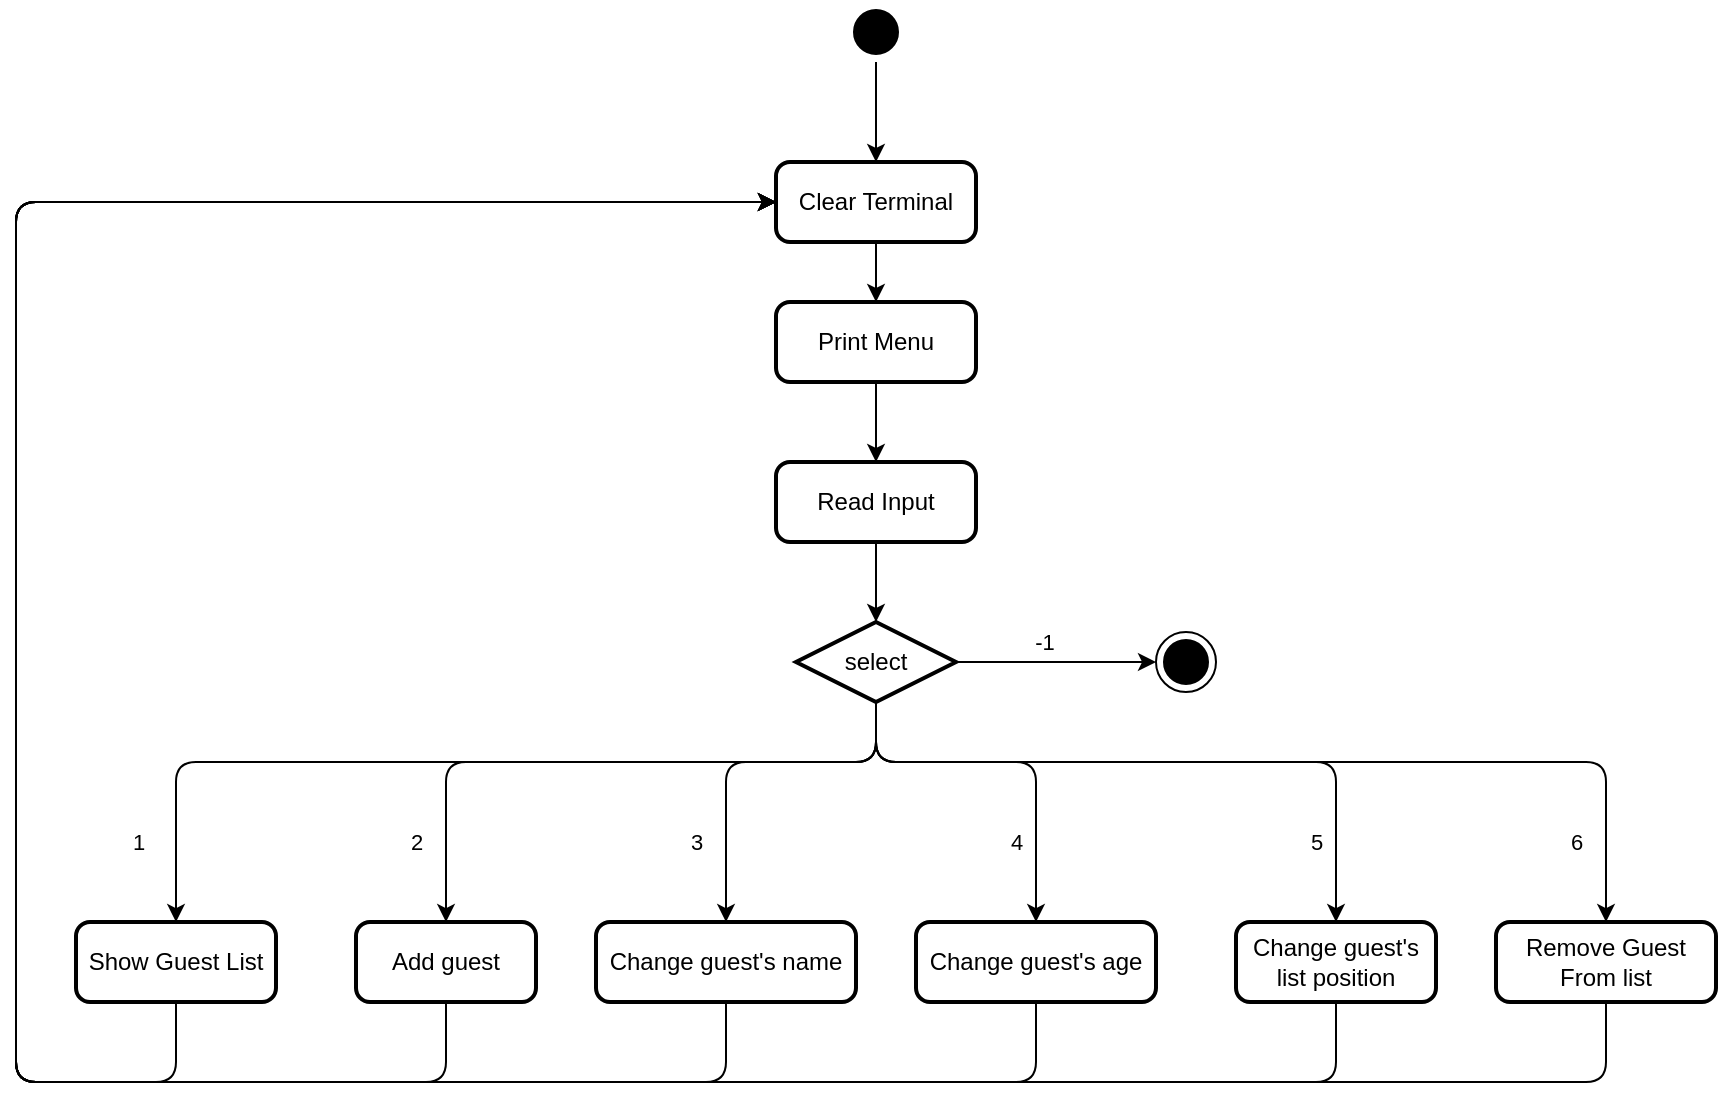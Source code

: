 <mxfile version="13.7.9" type="device"><diagram id="RhbGf4nqeW82p4Ea9uvp" name="Page-1"><mxGraphModel dx="1673" dy="967" grid="1" gridSize="10" guides="1" tooltips="1" connect="1" arrows="1" fold="1" page="1" pageScale="1" pageWidth="1920" pageHeight="1200" math="0" shadow="0"><root><mxCell id="0"/><mxCell id="1" parent="0"/><mxCell id="ypAei9CtxCtGfXP7TZWK-33" value="" style="edgeStyle=orthogonalEdgeStyle;rounded=1;orthogonalLoop=1;jettySize=auto;html=1;strokeColor=#000000;" edge="1" parent="1" source="fhkOCV9rExHdYapnSbqb-5" target="ypAei9CtxCtGfXP7TZWK-32"><mxGeometry relative="1" as="geometry"/></mxCell><mxCell id="fhkOCV9rExHdYapnSbqb-5" value="" style="ellipse;html=1;shape=startState;fillColor=#000000;" parent="1" vertex="1"><mxGeometry x="945" y="100" width="30" height="30" as="geometry"/></mxCell><mxCell id="WNatrVgWe7KQeNptW0Sx-4" value="" style="edgeStyle=orthogonalEdgeStyle;rounded=0;orthogonalLoop=1;jettySize=auto;html=1;" parent="1" source="fhkOCV9rExHdYapnSbqb-8" target="WNatrVgWe7KQeNptW0Sx-3" edge="1"><mxGeometry relative="1" as="geometry"/></mxCell><mxCell id="fhkOCV9rExHdYapnSbqb-8" value="Print Menu" style="rounded=1;whiteSpace=wrap;html=1;absoluteArcSize=1;arcSize=14;strokeWidth=2;" parent="1" vertex="1"><mxGeometry x="910" y="250" width="100" height="40" as="geometry"/></mxCell><mxCell id="ypAei9CtxCtGfXP7TZWK-5" value="" style="edgeStyle=orthogonalEdgeStyle;rounded=0;orthogonalLoop=1;jettySize=auto;html=1;strokeColor=#000000;" edge="1" parent="1" source="WNatrVgWe7KQeNptW0Sx-3" target="ypAei9CtxCtGfXP7TZWK-2"><mxGeometry relative="1" as="geometry"/></mxCell><mxCell id="WNatrVgWe7KQeNptW0Sx-3" value="Read Input" style="rounded=1;whiteSpace=wrap;html=1;absoluteArcSize=1;arcSize=14;strokeWidth=2;" parent="1" vertex="1"><mxGeometry x="910" y="330" width="100" height="40" as="geometry"/></mxCell><mxCell id="ypAei9CtxCtGfXP7TZWK-1" value="" style="ellipse;html=1;shape=endState;fillColor=#000000;" vertex="1" parent="1"><mxGeometry x="1100" y="415" width="30" height="30" as="geometry"/></mxCell><mxCell id="ypAei9CtxCtGfXP7TZWK-6" style="edgeStyle=orthogonalEdgeStyle;rounded=0;orthogonalLoop=1;jettySize=auto;html=1;exitX=1;exitY=0.5;exitDx=0;exitDy=0;strokeColor=#000000;" edge="1" parent="1" source="ypAei9CtxCtGfXP7TZWK-2" target="ypAei9CtxCtGfXP7TZWK-1"><mxGeometry relative="1" as="geometry"/></mxCell><mxCell id="ypAei9CtxCtGfXP7TZWK-7" value="-1" style="edgeLabel;html=1;align=center;verticalAlign=middle;resizable=0;points=[];" vertex="1" connectable="0" parent="ypAei9CtxCtGfXP7TZWK-6"><mxGeometry x="-0.132" y="-1" relative="1" as="geometry"><mxPoint y="-11" as="offset"/></mxGeometry></mxCell><mxCell id="ypAei9CtxCtGfXP7TZWK-9" style="edgeStyle=orthogonalEdgeStyle;rounded=1;orthogonalLoop=1;jettySize=auto;html=1;strokeColor=#000000;" edge="1" parent="1" source="ypAei9CtxCtGfXP7TZWK-2" target="ypAei9CtxCtGfXP7TZWK-8"><mxGeometry relative="1" as="geometry"><mxPoint x="860.0" y="450.03" as="sourcePoint"/><mxPoint x="630" y="520.03" as="targetPoint"/><Array as="points"><mxPoint x="960" y="480"/><mxPoint x="610" y="480"/></Array></mxGeometry></mxCell><mxCell id="ypAei9CtxCtGfXP7TZWK-10" value="1" style="edgeLabel;html=1;align=center;verticalAlign=middle;resizable=0;points=[];" vertex="1" connectable="0" parent="ypAei9CtxCtGfXP7TZWK-9"><mxGeometry x="-0.139" y="1" relative="1" as="geometry"><mxPoint x="-201.67" y="39.03" as="offset"/></mxGeometry></mxCell><mxCell id="ypAei9CtxCtGfXP7TZWK-13" style="edgeStyle=orthogonalEdgeStyle;rounded=1;orthogonalLoop=1;jettySize=auto;html=1;strokeColor=#000000;" edge="1" parent="1" source="ypAei9CtxCtGfXP7TZWK-2" target="ypAei9CtxCtGfXP7TZWK-12"><mxGeometry relative="1" as="geometry"><mxPoint x="859.941" y="450.001" as="sourcePoint"/><mxPoint x="1360" y="520.03" as="targetPoint"/><Array as="points"><mxPoint x="960" y="480"/><mxPoint x="1325" y="480"/></Array></mxGeometry></mxCell><mxCell id="ypAei9CtxCtGfXP7TZWK-14" value="6" style="edgeLabel;html=1;align=center;verticalAlign=middle;resizable=0;points=[];" vertex="1" connectable="0" parent="ypAei9CtxCtGfXP7TZWK-13"><mxGeometry x="0.353" y="3" relative="1" as="geometry"><mxPoint x="58.33" y="43.03" as="offset"/></mxGeometry></mxCell><mxCell id="ypAei9CtxCtGfXP7TZWK-17" style="edgeStyle=orthogonalEdgeStyle;rounded=1;orthogonalLoop=1;jettySize=auto;html=1;entryX=0.5;entryY=0;entryDx=0;entryDy=0;strokeColor=#000000;" edge="1" parent="1" source="ypAei9CtxCtGfXP7TZWK-2" target="ypAei9CtxCtGfXP7TZWK-16"><mxGeometry relative="1" as="geometry"><mxPoint x="860.0" y="450.03" as="sourcePoint"/><Array as="points"><mxPoint x="960" y="480"/><mxPoint x="745" y="480"/></Array></mxGeometry></mxCell><mxCell id="ypAei9CtxCtGfXP7TZWK-18" value="2" style="edgeLabel;html=1;align=center;verticalAlign=middle;resizable=0;points=[];" vertex="1" connectable="0" parent="ypAei9CtxCtGfXP7TZWK-17"><mxGeometry x="0.37" y="4" relative="1" as="geometry"><mxPoint x="-37.5" y="36" as="offset"/></mxGeometry></mxCell><mxCell id="ypAei9CtxCtGfXP7TZWK-21" style="edgeStyle=orthogonalEdgeStyle;rounded=1;orthogonalLoop=1;jettySize=auto;html=1;strokeColor=#000000;" edge="1" parent="1" source="ypAei9CtxCtGfXP7TZWK-2" target="ypAei9CtxCtGfXP7TZWK-20"><mxGeometry relative="1" as="geometry"><mxPoint x="859.941" y="450.001" as="sourcePoint"/><Array as="points"><mxPoint x="960" y="480"/><mxPoint x="885" y="480"/></Array></mxGeometry></mxCell><mxCell id="ypAei9CtxCtGfXP7TZWK-22" value="3" style="edgeLabel;html=1;align=center;verticalAlign=middle;resizable=0;points=[];" vertex="1" connectable="0" parent="ypAei9CtxCtGfXP7TZWK-21"><mxGeometry x="0.064" relative="1" as="geometry"><mxPoint x="-21.67" y="40" as="offset"/></mxGeometry></mxCell><mxCell id="ypAei9CtxCtGfXP7TZWK-24" style="edgeStyle=orthogonalEdgeStyle;rounded=1;orthogonalLoop=1;jettySize=auto;html=1;strokeColor=#000000;" edge="1" parent="1" source="ypAei9CtxCtGfXP7TZWK-2" target="ypAei9CtxCtGfXP7TZWK-23"><mxGeometry relative="1" as="geometry"><mxPoint x="860.0" y="450.03" as="sourcePoint"/><Array as="points"><mxPoint x="960" y="480"/><mxPoint x="1040" y="480"/></Array></mxGeometry></mxCell><mxCell id="ypAei9CtxCtGfXP7TZWK-25" value="4" style="edgeLabel;html=1;align=center;verticalAlign=middle;resizable=0;points=[];" vertex="1" connectable="0" parent="ypAei9CtxCtGfXP7TZWK-24"><mxGeometry x="0.631" y="2" relative="1" as="geometry"><mxPoint x="-12.03" y="-5" as="offset"/></mxGeometry></mxCell><mxCell id="ypAei9CtxCtGfXP7TZWK-27" style="edgeStyle=orthogonalEdgeStyle;rounded=1;orthogonalLoop=1;jettySize=auto;html=1;strokeColor=#000000;" edge="1" parent="1" source="ypAei9CtxCtGfXP7TZWK-2" target="ypAei9CtxCtGfXP7TZWK-26"><mxGeometry relative="1" as="geometry"><mxPoint x="860.0" y="450.03" as="sourcePoint"/><Array as="points"><mxPoint x="960" y="480"/><mxPoint x="1190" y="480"/></Array></mxGeometry></mxCell><mxCell id="ypAei9CtxCtGfXP7TZWK-28" value="5" style="edgeLabel;html=1;align=center;verticalAlign=middle;resizable=0;points=[];" vertex="1" connectable="0" parent="ypAei9CtxCtGfXP7TZWK-27"><mxGeometry x="0.735" y="-1" relative="1" as="geometry"><mxPoint x="-9.03" y="5.0" as="offset"/></mxGeometry></mxCell><mxCell id="ypAei9CtxCtGfXP7TZWK-2" value="select" style="rhombus;whiteSpace=wrap;html=1;strokeWidth=2;rounded=0;" vertex="1" parent="1"><mxGeometry x="920" y="410" width="80" height="40" as="geometry"/></mxCell><mxCell id="ypAei9CtxCtGfXP7TZWK-11" style="edgeStyle=orthogonalEdgeStyle;rounded=1;orthogonalLoop=1;jettySize=auto;html=1;strokeColor=#000000;" edge="1" parent="1" source="ypAei9CtxCtGfXP7TZWK-8" target="ypAei9CtxCtGfXP7TZWK-32"><mxGeometry relative="1" as="geometry"><mxPoint x="740" y="700" as="targetPoint"/><Array as="points"><mxPoint x="610" y="640"/><mxPoint x="530" y="640"/><mxPoint x="530" y="200"/></Array></mxGeometry></mxCell><mxCell id="ypAei9CtxCtGfXP7TZWK-8" value="Show Guest List" style="rounded=1;whiteSpace=wrap;html=1;absoluteArcSize=1;arcSize=14;strokeWidth=2;" vertex="1" parent="1"><mxGeometry x="560" y="560.03" width="100" height="40" as="geometry"/></mxCell><mxCell id="ypAei9CtxCtGfXP7TZWK-15" style="edgeStyle=orthogonalEdgeStyle;rounded=1;orthogonalLoop=1;jettySize=auto;html=1;exitX=0.5;exitY=1;exitDx=0;exitDy=0;strokeColor=#000000;" edge="1" parent="1" source="ypAei9CtxCtGfXP7TZWK-12" target="ypAei9CtxCtGfXP7TZWK-32"><mxGeometry relative="1" as="geometry"><Array as="points"><mxPoint x="1325" y="640"/><mxPoint x="530" y="640"/><mxPoint x="530" y="200"/></Array></mxGeometry></mxCell><mxCell id="ypAei9CtxCtGfXP7TZWK-12" value="Remove Guest From list" style="rounded=1;whiteSpace=wrap;html=1;absoluteArcSize=1;arcSize=14;strokeWidth=2;" vertex="1" parent="1"><mxGeometry x="1270" y="560.03" width="110" height="40" as="geometry"/></mxCell><mxCell id="ypAei9CtxCtGfXP7TZWK-19" style="edgeStyle=orthogonalEdgeStyle;rounded=1;orthogonalLoop=1;jettySize=auto;html=1;exitX=0.5;exitY=1;exitDx=0;exitDy=0;strokeColor=#000000;" edge="1" parent="1" source="ypAei9CtxCtGfXP7TZWK-16" target="ypAei9CtxCtGfXP7TZWK-32"><mxGeometry relative="1" as="geometry"><Array as="points"><mxPoint x="745" y="640"/><mxPoint x="530" y="640"/><mxPoint x="530" y="200"/></Array></mxGeometry></mxCell><mxCell id="ypAei9CtxCtGfXP7TZWK-16" value="Add guest" style="rounded=1;whiteSpace=wrap;html=1;absoluteArcSize=1;arcSize=14;strokeWidth=2;" vertex="1" parent="1"><mxGeometry x="700" y="560.03" width="90" height="40" as="geometry"/></mxCell><mxCell id="ypAei9CtxCtGfXP7TZWK-29" style="edgeStyle=orthogonalEdgeStyle;rounded=1;orthogonalLoop=1;jettySize=auto;html=1;exitX=0.5;exitY=1;exitDx=0;exitDy=0;strokeColor=#000000;" edge="1" parent="1" source="ypAei9CtxCtGfXP7TZWK-20" target="ypAei9CtxCtGfXP7TZWK-32"><mxGeometry relative="1" as="geometry"><Array as="points"><mxPoint x="885" y="640"/><mxPoint x="530" y="640"/><mxPoint x="530" y="200"/></Array></mxGeometry></mxCell><mxCell id="ypAei9CtxCtGfXP7TZWK-20" value="Change guest's name" style="rounded=1;whiteSpace=wrap;html=1;absoluteArcSize=1;arcSize=14;strokeWidth=2;" vertex="1" parent="1"><mxGeometry x="820" y="560.03" width="130" height="40" as="geometry"/></mxCell><mxCell id="ypAei9CtxCtGfXP7TZWK-30" style="edgeStyle=orthogonalEdgeStyle;rounded=1;orthogonalLoop=1;jettySize=auto;html=1;strokeColor=#000000;" edge="1" parent="1" source="ypAei9CtxCtGfXP7TZWK-23" target="ypAei9CtxCtGfXP7TZWK-32"><mxGeometry relative="1" as="geometry"><Array as="points"><mxPoint x="1040" y="640"/><mxPoint x="530" y="640"/><mxPoint x="530" y="200"/></Array></mxGeometry></mxCell><mxCell id="ypAei9CtxCtGfXP7TZWK-23" value="Change guest's age" style="rounded=1;whiteSpace=wrap;html=1;absoluteArcSize=1;arcSize=14;strokeWidth=2;" vertex="1" parent="1"><mxGeometry x="980" y="560.03" width="120" height="40" as="geometry"/></mxCell><mxCell id="ypAei9CtxCtGfXP7TZWK-31" style="edgeStyle=orthogonalEdgeStyle;rounded=1;orthogonalLoop=1;jettySize=auto;html=1;strokeColor=#000000;" edge="1" parent="1" source="ypAei9CtxCtGfXP7TZWK-26" target="ypAei9CtxCtGfXP7TZWK-32"><mxGeometry relative="1" as="geometry"><Array as="points"><mxPoint x="1190" y="640"/><mxPoint x="530" y="640"/><mxPoint x="530" y="200"/></Array></mxGeometry></mxCell><mxCell id="ypAei9CtxCtGfXP7TZWK-26" value="Change guest's list position" style="rounded=1;whiteSpace=wrap;html=1;absoluteArcSize=1;arcSize=14;strokeWidth=2;" vertex="1" parent="1"><mxGeometry x="1140" y="560.03" width="100" height="40" as="geometry"/></mxCell><mxCell id="ypAei9CtxCtGfXP7TZWK-34" value="" style="edgeStyle=orthogonalEdgeStyle;rounded=1;orthogonalLoop=1;jettySize=auto;html=1;strokeColor=#000000;" edge="1" parent="1" source="ypAei9CtxCtGfXP7TZWK-32" target="fhkOCV9rExHdYapnSbqb-8"><mxGeometry relative="1" as="geometry"/></mxCell><mxCell id="ypAei9CtxCtGfXP7TZWK-32" value="Clear Terminal" style="rounded=1;whiteSpace=wrap;html=1;absoluteArcSize=1;arcSize=14;strokeWidth=2;" vertex="1" parent="1"><mxGeometry x="910" y="180" width="100" height="40" as="geometry"/></mxCell></root></mxGraphModel></diagram></mxfile>